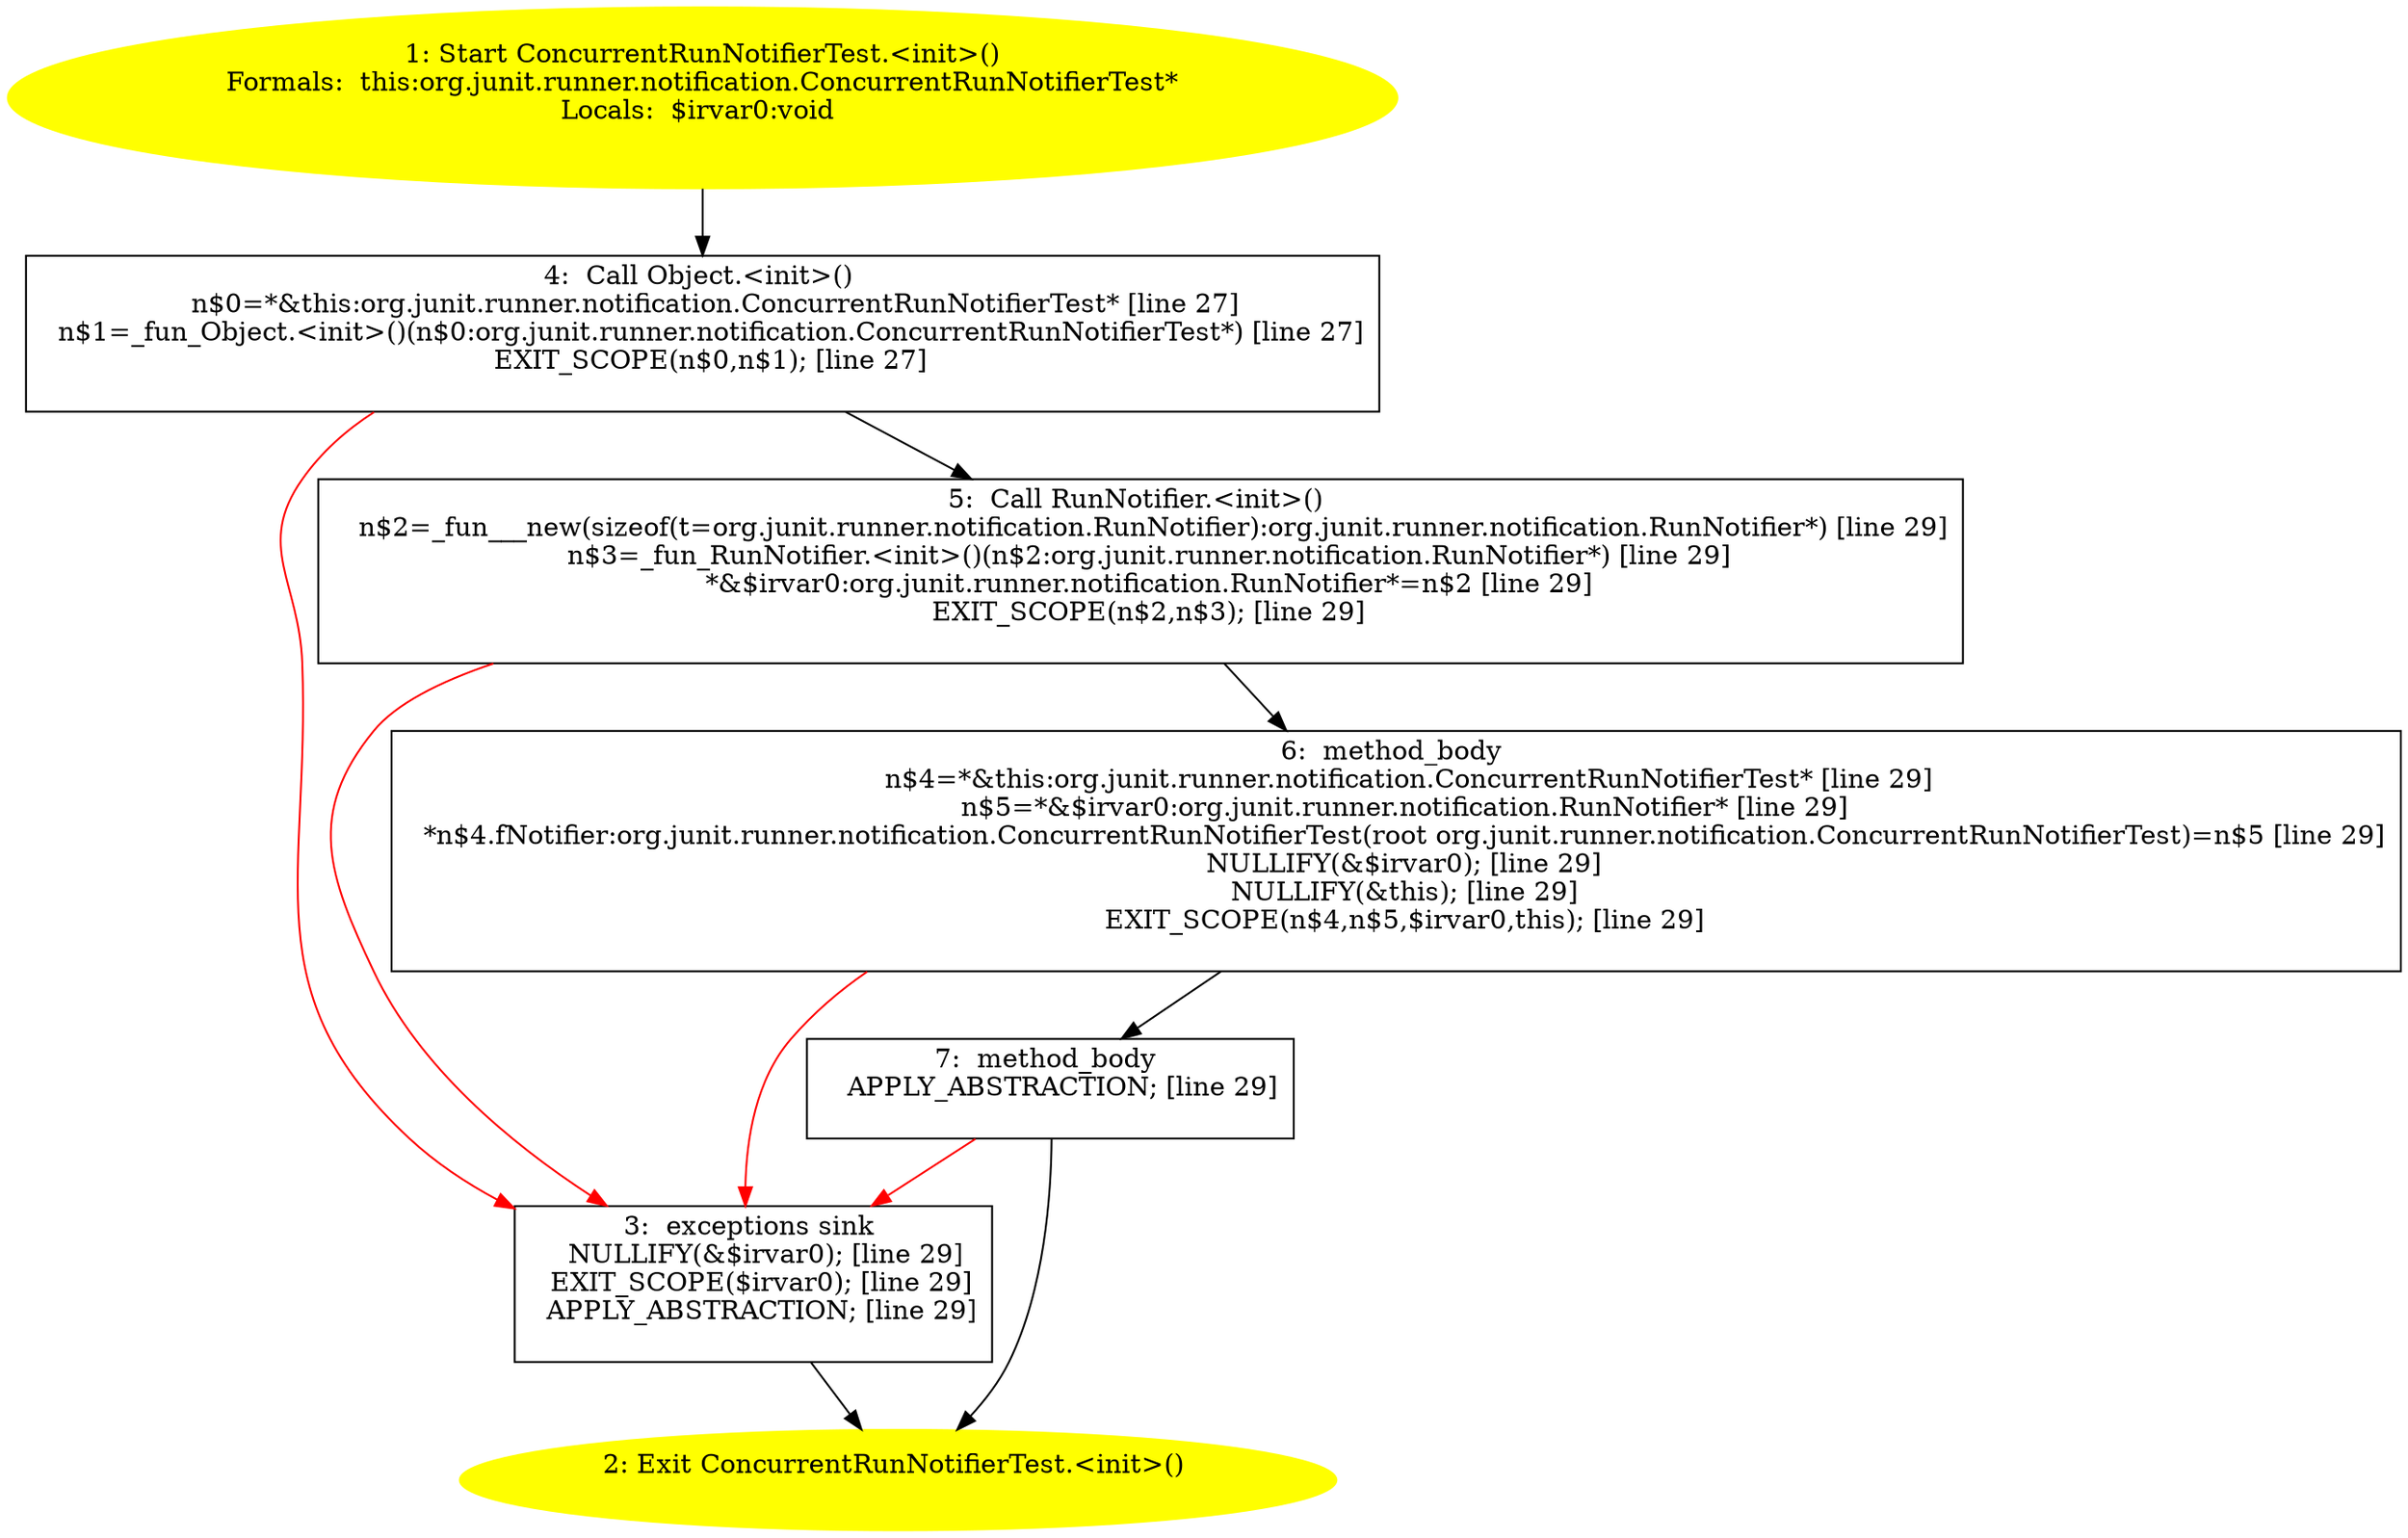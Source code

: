 /* @generated */
digraph cfg {
"org.junit.runner.notification.ConcurrentRunNotifierTest.<init>().02a6149d63bc5f51bc1f2cf37d8bef56_1" [label="1: Start ConcurrentRunNotifierTest.<init>()\nFormals:  this:org.junit.runner.notification.ConcurrentRunNotifierTest*\nLocals:  $irvar0:void \n  " color=yellow style=filled]
	

	 "org.junit.runner.notification.ConcurrentRunNotifierTest.<init>().02a6149d63bc5f51bc1f2cf37d8bef56_1" -> "org.junit.runner.notification.ConcurrentRunNotifierTest.<init>().02a6149d63bc5f51bc1f2cf37d8bef56_4" ;
"org.junit.runner.notification.ConcurrentRunNotifierTest.<init>().02a6149d63bc5f51bc1f2cf37d8bef56_2" [label="2: Exit ConcurrentRunNotifierTest.<init>() \n  " color=yellow style=filled]
	

"org.junit.runner.notification.ConcurrentRunNotifierTest.<init>().02a6149d63bc5f51bc1f2cf37d8bef56_3" [label="3:  exceptions sink \n   NULLIFY(&$irvar0); [line 29]\n  EXIT_SCOPE($irvar0); [line 29]\n  APPLY_ABSTRACTION; [line 29]\n " shape="box"]
	

	 "org.junit.runner.notification.ConcurrentRunNotifierTest.<init>().02a6149d63bc5f51bc1f2cf37d8bef56_3" -> "org.junit.runner.notification.ConcurrentRunNotifierTest.<init>().02a6149d63bc5f51bc1f2cf37d8bef56_2" ;
"org.junit.runner.notification.ConcurrentRunNotifierTest.<init>().02a6149d63bc5f51bc1f2cf37d8bef56_4" [label="4:  Call Object.<init>() \n   n$0=*&this:org.junit.runner.notification.ConcurrentRunNotifierTest* [line 27]\n  n$1=_fun_Object.<init>()(n$0:org.junit.runner.notification.ConcurrentRunNotifierTest*) [line 27]\n  EXIT_SCOPE(n$0,n$1); [line 27]\n " shape="box"]
	

	 "org.junit.runner.notification.ConcurrentRunNotifierTest.<init>().02a6149d63bc5f51bc1f2cf37d8bef56_4" -> "org.junit.runner.notification.ConcurrentRunNotifierTest.<init>().02a6149d63bc5f51bc1f2cf37d8bef56_5" ;
	 "org.junit.runner.notification.ConcurrentRunNotifierTest.<init>().02a6149d63bc5f51bc1f2cf37d8bef56_4" -> "org.junit.runner.notification.ConcurrentRunNotifierTest.<init>().02a6149d63bc5f51bc1f2cf37d8bef56_3" [color="red" ];
"org.junit.runner.notification.ConcurrentRunNotifierTest.<init>().02a6149d63bc5f51bc1f2cf37d8bef56_5" [label="5:  Call RunNotifier.<init>() \n   n$2=_fun___new(sizeof(t=org.junit.runner.notification.RunNotifier):org.junit.runner.notification.RunNotifier*) [line 29]\n  n$3=_fun_RunNotifier.<init>()(n$2:org.junit.runner.notification.RunNotifier*) [line 29]\n  *&$irvar0:org.junit.runner.notification.RunNotifier*=n$2 [line 29]\n  EXIT_SCOPE(n$2,n$3); [line 29]\n " shape="box"]
	

	 "org.junit.runner.notification.ConcurrentRunNotifierTest.<init>().02a6149d63bc5f51bc1f2cf37d8bef56_5" -> "org.junit.runner.notification.ConcurrentRunNotifierTest.<init>().02a6149d63bc5f51bc1f2cf37d8bef56_6" ;
	 "org.junit.runner.notification.ConcurrentRunNotifierTest.<init>().02a6149d63bc5f51bc1f2cf37d8bef56_5" -> "org.junit.runner.notification.ConcurrentRunNotifierTest.<init>().02a6149d63bc5f51bc1f2cf37d8bef56_3" [color="red" ];
"org.junit.runner.notification.ConcurrentRunNotifierTest.<init>().02a6149d63bc5f51bc1f2cf37d8bef56_6" [label="6:  method_body \n   n$4=*&this:org.junit.runner.notification.ConcurrentRunNotifierTest* [line 29]\n  n$5=*&$irvar0:org.junit.runner.notification.RunNotifier* [line 29]\n  *n$4.fNotifier:org.junit.runner.notification.ConcurrentRunNotifierTest(root org.junit.runner.notification.ConcurrentRunNotifierTest)=n$5 [line 29]\n  NULLIFY(&$irvar0); [line 29]\n  NULLIFY(&this); [line 29]\n  EXIT_SCOPE(n$4,n$5,$irvar0,this); [line 29]\n " shape="box"]
	

	 "org.junit.runner.notification.ConcurrentRunNotifierTest.<init>().02a6149d63bc5f51bc1f2cf37d8bef56_6" -> "org.junit.runner.notification.ConcurrentRunNotifierTest.<init>().02a6149d63bc5f51bc1f2cf37d8bef56_7" ;
	 "org.junit.runner.notification.ConcurrentRunNotifierTest.<init>().02a6149d63bc5f51bc1f2cf37d8bef56_6" -> "org.junit.runner.notification.ConcurrentRunNotifierTest.<init>().02a6149d63bc5f51bc1f2cf37d8bef56_3" [color="red" ];
"org.junit.runner.notification.ConcurrentRunNotifierTest.<init>().02a6149d63bc5f51bc1f2cf37d8bef56_7" [label="7:  method_body \n   APPLY_ABSTRACTION; [line 29]\n " shape="box"]
	

	 "org.junit.runner.notification.ConcurrentRunNotifierTest.<init>().02a6149d63bc5f51bc1f2cf37d8bef56_7" -> "org.junit.runner.notification.ConcurrentRunNotifierTest.<init>().02a6149d63bc5f51bc1f2cf37d8bef56_2" ;
	 "org.junit.runner.notification.ConcurrentRunNotifierTest.<init>().02a6149d63bc5f51bc1f2cf37d8bef56_7" -> "org.junit.runner.notification.ConcurrentRunNotifierTest.<init>().02a6149d63bc5f51bc1f2cf37d8bef56_3" [color="red" ];
}

